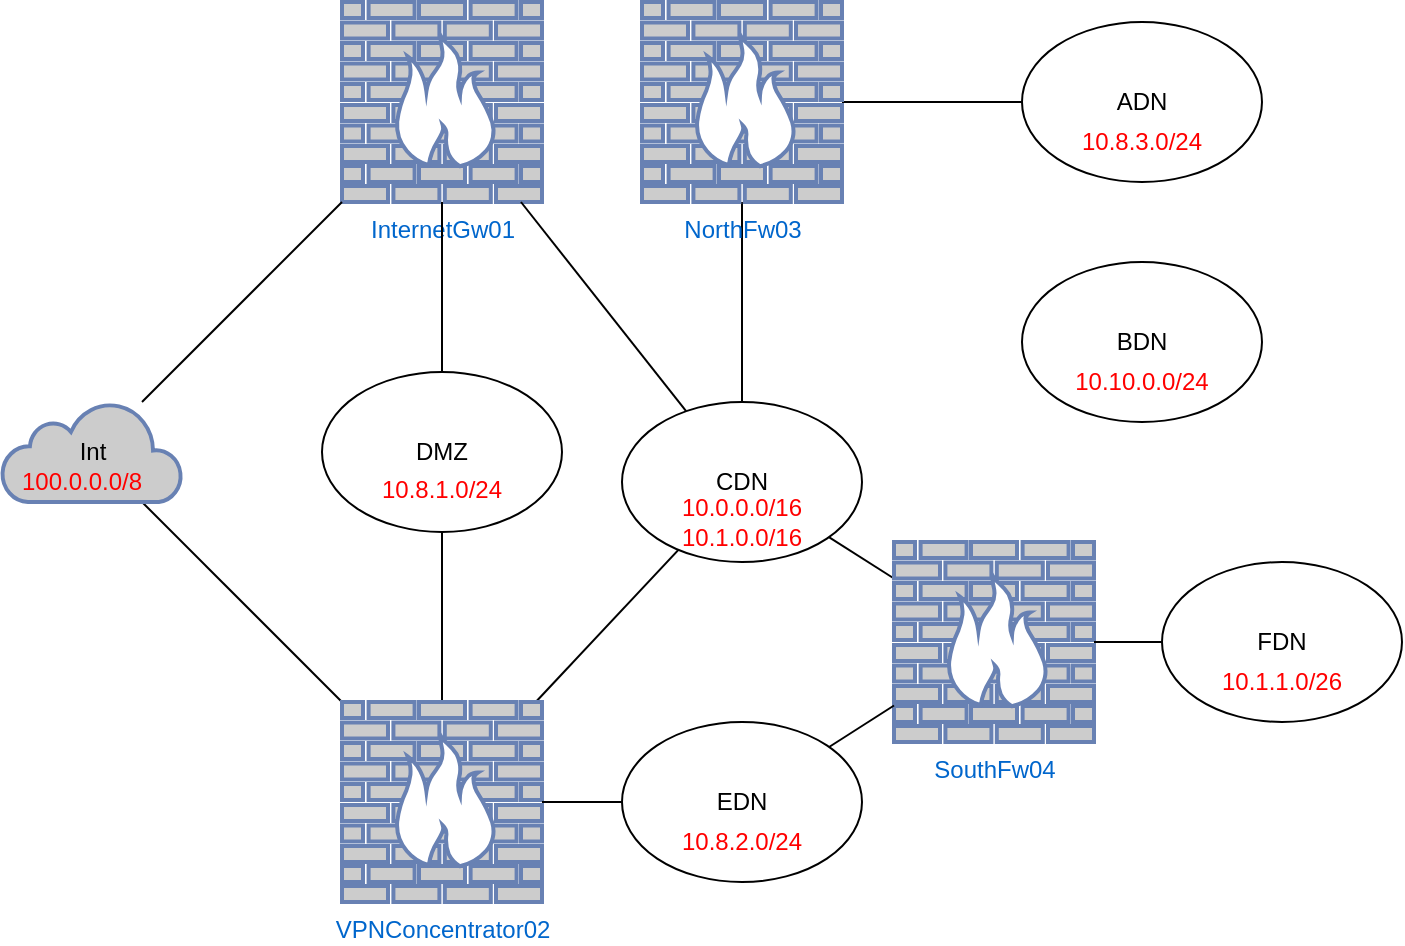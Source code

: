 <mxfile version="13.0.3" type="device" pages="2"><diagram name="Target Network Diagram" id="d66fe2ae-3e9f-cf2f-6d29-e24063ad5d60"><mxGraphModel dx="2831" dy="843" grid="1" gridSize="10" guides="1" tooltips="1" connect="1" arrows="1" fold="1" page="1" pageScale="1" pageWidth="1169" pageHeight="827" background="#ffffff" math="0" shadow="0"><root><mxCell id="0"/><mxCell id="1" parent="0"/><mxCell id="EB4PPBv7g1_XTdgquJ8J-39" value="InternetGw01" style="fontColor=#0066CC;verticalAlign=top;verticalLabelPosition=bottom;labelPosition=center;align=center;html=1;outlineConnect=0;fillColor=#CCCCCC;strokeColor=#6881B3;gradientColor=none;gradientDirection=north;strokeWidth=2;shape=mxgraph.networks.firewall;" parent="1" vertex="1"><mxGeometry x="-789" y="180" width="100" height="100" as="geometry"/></mxCell><mxCell id="EB4PPBv7g1_XTdgquJ8J-40" style="rounded=0;orthogonalLoop=1;jettySize=auto;html=1;endArrow=none;endFill=1;" parent="1" source="EB4PPBv7g1_XTdgquJ8J-42" target="EB4PPBv7g1_XTdgquJ8J-39" edge="1"><mxGeometry relative="1" as="geometry"/></mxCell><mxCell id="EB4PPBv7g1_XTdgquJ8J-41" value="" style="edgeStyle=none;rounded=0;orthogonalLoop=1;jettySize=auto;html=1;endArrow=none;endFill=0;" parent="1" source="EB4PPBv7g1_XTdgquJ8J-42" target="EB4PPBv7g1_XTdgquJ8J-48" edge="1"><mxGeometry relative="1" as="geometry"/></mxCell><mxCell id="EB4PPBv7g1_XTdgquJ8J-42" value="&lt;font color=&quot;#000000&quot;&gt;Int&lt;/font&gt;" style="html=1;outlineConnect=0;fillColor=#CCCCCC;strokeColor=#6881B3;gradientColor=none;gradientDirection=north;strokeWidth=2;shape=mxgraph.networks.cloud;fontColor=#ffffff;" parent="1" vertex="1"><mxGeometry x="-959" y="380" width="90" height="50" as="geometry"/></mxCell><mxCell id="EB4PPBv7g1_XTdgquJ8J-43" style="edgeStyle=none;rounded=0;orthogonalLoop=1;jettySize=auto;html=1;exitX=0.5;exitY=1;exitDx=0;exitDy=0;exitPerimeter=0;" parent="1" source="EB4PPBv7g1_XTdgquJ8J-42" target="EB4PPBv7g1_XTdgquJ8J-42" edge="1"><mxGeometry relative="1" as="geometry"/></mxCell><mxCell id="EB4PPBv7g1_XTdgquJ8J-44" value="" style="edgeStyle=none;rounded=0;orthogonalLoop=1;jettySize=auto;html=1;endArrow=none;endFill=0;" parent="1" source="EB4PPBv7g1_XTdgquJ8J-45" target="EB4PPBv7g1_XTdgquJ8J-39" edge="1"><mxGeometry relative="1" as="geometry"/></mxCell><mxCell id="EB4PPBv7g1_XTdgquJ8J-45" value="CDN" style="ellipse;whiteSpace=wrap;html=1;" parent="1" vertex="1"><mxGeometry x="-649" y="380" width="120" height="80" as="geometry"/></mxCell><mxCell id="EB4PPBv7g1_XTdgquJ8J-46" value="" style="edgeStyle=none;rounded=0;orthogonalLoop=1;jettySize=auto;html=1;endArrow=none;endFill=0;" parent="1" source="EB4PPBv7g1_XTdgquJ8J-48" target="EB4PPBv7g1_XTdgquJ8J-45" edge="1"><mxGeometry relative="1" as="geometry"><mxPoint x="-609" y="470" as="targetPoint"/></mxGeometry></mxCell><mxCell id="EB4PPBv7g1_XTdgquJ8J-47" value="" style="edgeStyle=none;rounded=0;orthogonalLoop=1;jettySize=auto;html=1;endArrow=none;endFill=0;" parent="1" source="EB4PPBv7g1_XTdgquJ8J-48" target="EB4PPBv7g1_XTdgquJ8J-62" edge="1"><mxGeometry relative="1" as="geometry"/></mxCell><mxCell id="EB4PPBv7g1_XTdgquJ8J-48" value="VPNConcentrator02" style="fontColor=#0066CC;verticalAlign=top;verticalLabelPosition=bottom;labelPosition=center;align=center;html=1;outlineConnect=0;fillColor=#CCCCCC;strokeColor=#6881B3;gradientColor=none;gradientDirection=north;strokeWidth=2;shape=mxgraph.networks.firewall;" parent="1" vertex="1"><mxGeometry x="-789" y="530" width="100" height="100" as="geometry"/></mxCell><mxCell id="EB4PPBv7g1_XTdgquJ8J-49" value="" style="edgeStyle=none;rounded=0;orthogonalLoop=1;jettySize=auto;html=1;endArrow=none;endFill=0;" parent="1" source="EB4PPBv7g1_XTdgquJ8J-51" target="EB4PPBv7g1_XTdgquJ8J-45" edge="1"><mxGeometry relative="1" as="geometry"/></mxCell><mxCell id="EB4PPBv7g1_XTdgquJ8J-50" style="edgeStyle=none;rounded=0;orthogonalLoop=1;jettySize=auto;html=1;endArrow=none;endFill=0;" parent="1" source="EB4PPBv7g1_XTdgquJ8J-51" target="EB4PPBv7g1_XTdgquJ8J-52" edge="1"><mxGeometry relative="1" as="geometry"/></mxCell><mxCell id="EB4PPBv7g1_XTdgquJ8J-51" value="NorthFw03" style="fontColor=#0066CC;verticalAlign=top;verticalLabelPosition=bottom;labelPosition=center;align=center;html=1;outlineConnect=0;fillColor=#CCCCCC;strokeColor=#6881B3;gradientColor=none;gradientDirection=north;strokeWidth=2;shape=mxgraph.networks.firewall;" parent="1" vertex="1"><mxGeometry x="-639" y="180" width="100" height="100" as="geometry"/></mxCell><mxCell id="EB4PPBv7g1_XTdgquJ8J-52" value="ADN" style="ellipse;whiteSpace=wrap;html=1;" parent="1" vertex="1"><mxGeometry x="-449" y="190" width="120" height="80" as="geometry"/></mxCell><mxCell id="EB4PPBv7g1_XTdgquJ8J-53" value="" style="edgeStyle=none;rounded=0;orthogonalLoop=1;jettySize=auto;html=1;endArrow=none;endFill=0;" parent="1" source="EB4PPBv7g1_XTdgquJ8J-54" target="EB4PPBv7g1_XTdgquJ8J-45" edge="1"><mxGeometry relative="1" as="geometry"/></mxCell><mxCell id="EB4PPBv7g1_XTdgquJ8J-54" value="SouthFw04" style="fontColor=#0066CC;verticalAlign=top;verticalLabelPosition=bottom;labelPosition=center;align=center;html=1;outlineConnect=0;fillColor=#CCCCCC;strokeColor=#6881B3;gradientColor=none;gradientDirection=north;strokeWidth=2;shape=mxgraph.networks.firewall;" parent="1" vertex="1"><mxGeometry x="-513" y="450" width="100" height="100" as="geometry"/></mxCell><mxCell id="EB4PPBv7g1_XTdgquJ8J-55" style="edgeStyle=none;rounded=0;orthogonalLoop=1;jettySize=auto;html=1;endArrow=none;endFill=0;" parent="1" source="EB4PPBv7g1_XTdgquJ8J-57" target="EB4PPBv7g1_XTdgquJ8J-54" edge="1"><mxGeometry relative="1" as="geometry"/></mxCell><mxCell id="EB4PPBv7g1_XTdgquJ8J-56" style="edgeStyle=none;rounded=0;orthogonalLoop=1;jettySize=auto;html=1;endArrow=none;endFill=0;" parent="1" source="EB4PPBv7g1_XTdgquJ8J-57" target="EB4PPBv7g1_XTdgquJ8J-48" edge="1"><mxGeometry relative="1" as="geometry"/></mxCell><mxCell id="EB4PPBv7g1_XTdgquJ8J-57" value="EDN" style="ellipse;whiteSpace=wrap;html=1;" parent="1" vertex="1"><mxGeometry x="-649" y="540" width="120" height="80" as="geometry"/></mxCell><mxCell id="EB4PPBv7g1_XTdgquJ8J-58" value="BDN" style="ellipse;whiteSpace=wrap;html=1;" parent="1" vertex="1"><mxGeometry x="-449" y="310" width="120" height="80" as="geometry"/></mxCell><mxCell id="EB4PPBv7g1_XTdgquJ8J-59" value="" style="edgeStyle=none;rounded=0;orthogonalLoop=1;jettySize=auto;html=1;endArrow=none;endFill=0;" parent="1" source="EB4PPBv7g1_XTdgquJ8J-60" target="EB4PPBv7g1_XTdgquJ8J-54" edge="1"><mxGeometry relative="1" as="geometry"/></mxCell><mxCell id="EB4PPBv7g1_XTdgquJ8J-60" value="FDN" style="ellipse;whiteSpace=wrap;html=1;" parent="1" vertex="1"><mxGeometry x="-379" y="460" width="120" height="80" as="geometry"/></mxCell><mxCell id="EB4PPBv7g1_XTdgquJ8J-61" value="" style="edgeStyle=none;rounded=0;orthogonalLoop=1;jettySize=auto;html=1;endArrow=none;endFill=0;" parent="1" source="EB4PPBv7g1_XTdgquJ8J-62" target="EB4PPBv7g1_XTdgquJ8J-39" edge="1"><mxGeometry relative="1" as="geometry"><mxPoint x="-749" y="300" as="targetPoint"/></mxGeometry></mxCell><mxCell id="EB4PPBv7g1_XTdgquJ8J-62" value="DMZ" style="ellipse;whiteSpace=wrap;html=1;" parent="1" vertex="1"><mxGeometry x="-799" y="365" width="120" height="80" as="geometry"/></mxCell><mxCell id="EB4PPBv7g1_XTdgquJ8J-63" value="&lt;font color=&quot;#ff0000&quot;&gt;100.0.0.0/8&lt;/font&gt;" style="text;html=1;strokeColor=none;fillColor=none;align=center;verticalAlign=middle;whiteSpace=wrap;rounded=0;" parent="1" vertex="1"><mxGeometry x="-959" y="410" width="80" height="20" as="geometry"/></mxCell><mxCell id="EB4PPBv7g1_XTdgquJ8J-64" value="&lt;font color=&quot;#ff0000&quot;&gt;10.0.0.0/16&lt;br&gt;10.1.0.0/16&lt;br&gt;&lt;/font&gt;" style="text;html=1;strokeColor=none;fillColor=none;align=center;verticalAlign=middle;whiteSpace=wrap;rounded=0;" parent="1" vertex="1"><mxGeometry x="-629" y="430" width="80" height="20" as="geometry"/></mxCell><mxCell id="EB4PPBv7g1_XTdgquJ8J-65" value="&lt;font color=&quot;#ff0000&quot;&gt;10.8.1.0/24&lt;/font&gt;" style="text;html=1;strokeColor=none;fillColor=none;align=center;verticalAlign=middle;whiteSpace=wrap;rounded=0;" parent="1" vertex="1"><mxGeometry x="-779" y="414" width="80" height="20" as="geometry"/></mxCell><mxCell id="EB4PPBv7g1_XTdgquJ8J-66" value="&lt;font color=&quot;#ff0000&quot;&gt;10.8.2.0/24&lt;/font&gt;" style="text;html=1;strokeColor=none;fillColor=none;align=center;verticalAlign=middle;whiteSpace=wrap;rounded=0;" parent="1" vertex="1"><mxGeometry x="-629" y="590" width="80" height="20" as="geometry"/></mxCell><mxCell id="EB4PPBv7g1_XTdgquJ8J-67" value="&lt;font color=&quot;#ff0000&quot;&gt;10.8.3.0/24&lt;/font&gt;" style="text;html=1;strokeColor=none;fillColor=none;align=center;verticalAlign=middle;whiteSpace=wrap;rounded=0;" parent="1" vertex="1"><mxGeometry x="-429" y="240" width="80" height="20" as="geometry"/></mxCell><mxCell id="EB4PPBv7g1_XTdgquJ8J-68" value="&lt;font color=&quot;#ff0000&quot;&gt;10.10.0.0/24&lt;/font&gt;" style="text;html=1;strokeColor=none;fillColor=none;align=center;verticalAlign=middle;whiteSpace=wrap;rounded=0;" parent="1" vertex="1"><mxGeometry x="-429" y="360" width="80" height="20" as="geometry"/></mxCell><mxCell id="EB4PPBv7g1_XTdgquJ8J-69" value="&lt;font color=&quot;#ff0000&quot;&gt;10.1.1.0/26&lt;/font&gt;" style="text;html=1;strokeColor=none;fillColor=none;align=center;verticalAlign=middle;whiteSpace=wrap;rounded=0;" parent="1" vertex="1"><mxGeometry x="-359" y="510" width="80" height="20" as="geometry"/></mxCell></root></mxGraphModel></diagram><diagram id="HNH69iGzffSUjF-ioAxo" name="Spreadsheet"><mxGraphModel dx="1662" dy="843" grid="1" gridSize="10" guides="1" tooltips="1" connect="1" arrows="1" fold="1" page="1" pageScale="1" pageWidth="1169" pageHeight="827" math="0" shadow="0"><root><mxCell id="I8aEc9veu5F7B90mPx2F-0"/><mxCell id="I8aEc9veu5F7B90mPx2F-1" parent="I8aEc9veu5F7B90mPx2F-0"/><UserObject label="%node%" node="Fw_2" placeholders="1" id="VaLiThOf67kOBDSC_mWH-0"><mxCell style="shape=mxgraph.networks.firewall;rounded=1;fillColor=#dae8fc;strokeColor=#ff0000;" vertex="1" parent="I8aEc9veu5F7B90mPx2F-1"><mxGeometry x="210" y="240" width="80" height="60" as="geometry"/></mxCell></UserObject><UserObject label="%node%" node="Fw-4" placeholders="1" id="VaLiThOf67kOBDSC_mWH-1"><mxCell style="shape=mxgraph.networks.firewall;rounded=1;fillColor=#dae8fc;strokeColor=#ff0000;" vertex="1" parent="I8aEc9veu5F7B90mPx2F-1"><mxGeometry x="460" y="230" width="80" height="60" as="geometry"/></mxCell></UserObject><UserObject label="%node%" node="Fw 3" placeholders="1" id="VaLiThOf67kOBDSC_mWH-2"><mxCell style="shape=mxgraph.networks.firewall;rounded=1;fillColor=#dae8fc;strokeColor=#ff0000;" vertex="1" parent="I8aEc9veu5F7B90mPx2F-1"><mxGeometry x="350" y="80" width="80" height="60" as="geometry"/></mxCell></UserObject><UserObject label="%node%" node="_" placeholders="1" id="VaLiThOf67kOBDSC_mWH-3"><mxCell style="shape=mxgraph.networks.router;rounded=1;fillColor=#dae8fc;strokeColor=#ff0000;" vertex="1" parent="I8aEc9veu5F7B90mPx2F-1"><mxGeometry x="220" y="370" width="60" height="60" as="geometry"/></mxCell></UserObject><UserObject label="%node%" node="Fw-1" placeholders="1" id="VaLiThOf67kOBDSC_mWH-4"><mxCell style="shape=mxgraph.networks.firewall;rounded=1;fillColor=#dae8fc;strokeColor=#ff0000;" vertex="1" parent="I8aEc9veu5F7B90mPx2F-1"><mxGeometry x="210" y="80" width="80" height="60" as="geometry"/></mxCell></UserObject><UserObject label="%node%" node="Internet" placeholders="1" id="VaLiThOf67kOBDSC_mWH-5"><mxCell style="shape=ellipse;rounded=1;fillColor=#00e8fc;strokeColor=#6c8eba;" vertex="1" parent="I8aEc9veu5F7B90mPx2F-1"><mxGeometry x="80" y="160" width="100" height="60" as="geometry"/></mxCell></UserObject><UserObject label="%node%" node="DMZ" placeholders="1" id="VaLiThOf67kOBDSC_mWH-6"><mxCell style="shape=ellipse;rounded=1;fillColor=#dae8fc;strokeColor=#6c8eba;" vertex="1" parent="I8aEc9veu5F7B90mPx2F-1"><mxGeometry x="210" y="158" width="80" height="60" as="geometry"/></mxCell></UserObject><UserObject label="%node%" node="CDN" placeholders="1" id="VaLiThOf67kOBDSC_mWH-7"><mxCell style="shape=ellipse;rounded=1;fillColor=#dae8fc;strokeColor=#6c8eba;" vertex="1" parent="I8aEc9veu5F7B90mPx2F-1"><mxGeometry x="350" y="160" width="80" height="60" as="geometry"/></mxCell></UserObject><UserObject label="%node%" node="EDN" placeholders="1" id="VaLiThOf67kOBDSC_mWH-8"><mxCell style="shape=ellipse;rounded=1;fillColor=#dae8fc;strokeColor=#6c8eba;" vertex="1" parent="I8aEc9veu5F7B90mPx2F-1"><mxGeometry x="350" y="300" width="80" height="60" as="geometry"/></mxCell></UserObject><UserObject label="%node%" node="FDN" placeholders="1" id="VaLiThOf67kOBDSC_mWH-9"><mxCell style="shape=ellipse;rounded=1;fillColor=#dae8fc;strokeColor=#6c8eba;" vertex="1" parent="I8aEc9veu5F7B90mPx2F-1"><mxGeometry x="590" y="230" width="80" height="60" as="geometry"/></mxCell></UserObject><UserObject label="%node%" node="ADN" placeholders="1" id="VaLiThOf67kOBDSC_mWH-10"><mxCell style="shape=ellipse;rounded=1;fillColor=#dae8fc;strokeColor=#6c8eba;" vertex="1" parent="I8aEc9veu5F7B90mPx2F-1"><mxGeometry x="470" y="80" width="80" height="60" as="geometry"/></mxCell></UserObject><UserObject label="%node%" node="BDN" placeholders="1" id="VaLiThOf67kOBDSC_mWH-11"><mxCell style="shape=ellipse;rounded=1;fillColor=#dae8fc;strokeColor=#6c8eba;" vertex="1" parent="I8aEc9veu5F7B90mPx2F-1"><mxGeometry x="220" y="470" width="80" height="60" as="geometry"/></mxCell></UserObject><mxCell id="VaLiThOf67kOBDSC_mWH-12" value="" style="curved=1;endArrow=none;noEdgeStyle=1;" edge="1" parent="I8aEc9veu5F7B90mPx2F-1" source="VaLiThOf67kOBDSC_mWH-0" target="VaLiThOf67kOBDSC_mWH-5"><mxGeometry relative="1" as="geometry"/></mxCell><mxCell id="VaLiThOf67kOBDSC_mWH-13" value="" style="curved=1;endArrow=none;noEdgeStyle=1;" edge="1" parent="I8aEc9veu5F7B90mPx2F-1" source="VaLiThOf67kOBDSC_mWH-0" target="VaLiThOf67kOBDSC_mWH-6"><mxGeometry relative="1" as="geometry"/></mxCell><mxCell id="VaLiThOf67kOBDSC_mWH-14" value="" style="curved=1;endArrow=none;noEdgeStyle=1;" edge="1" parent="I8aEc9veu5F7B90mPx2F-1" source="VaLiThOf67kOBDSC_mWH-0" target="VaLiThOf67kOBDSC_mWH-7"><mxGeometry relative="1" as="geometry"/></mxCell><mxCell id="VaLiThOf67kOBDSC_mWH-15" value="" style="curved=1;endArrow=none;noEdgeStyle=1;" edge="1" parent="I8aEc9veu5F7B90mPx2F-1" source="VaLiThOf67kOBDSC_mWH-0" target="VaLiThOf67kOBDSC_mWH-8"><mxGeometry relative="1" as="geometry"/></mxCell><mxCell id="VaLiThOf67kOBDSC_mWH-16" value="" style="curved=1;endArrow=none;noEdgeStyle=1;" edge="1" parent="I8aEc9veu5F7B90mPx2F-1" source="VaLiThOf67kOBDSC_mWH-1" target="VaLiThOf67kOBDSC_mWH-7"><mxGeometry relative="1" as="geometry"/></mxCell><mxCell id="VaLiThOf67kOBDSC_mWH-17" value="" style="curved=1;endArrow=none;noEdgeStyle=1;" edge="1" parent="I8aEc9veu5F7B90mPx2F-1" source="VaLiThOf67kOBDSC_mWH-1" target="VaLiThOf67kOBDSC_mWH-8"><mxGeometry relative="1" as="geometry"/></mxCell><mxCell id="VaLiThOf67kOBDSC_mWH-18" value="" style="curved=1;endArrow=none;noEdgeStyle=1;" edge="1" parent="I8aEc9veu5F7B90mPx2F-1" source="VaLiThOf67kOBDSC_mWH-1" target="VaLiThOf67kOBDSC_mWH-9"><mxGeometry relative="1" as="geometry"/></mxCell><mxCell id="VaLiThOf67kOBDSC_mWH-19" value="" style="curved=1;endArrow=none;noEdgeStyle=1;" edge="1" parent="I8aEc9veu5F7B90mPx2F-1" source="VaLiThOf67kOBDSC_mWH-2" target="VaLiThOf67kOBDSC_mWH-7"><mxGeometry relative="1" as="geometry"/></mxCell><mxCell id="VaLiThOf67kOBDSC_mWH-20" value="" style="curved=1;endArrow=none;noEdgeStyle=1;" edge="1" parent="I8aEc9veu5F7B90mPx2F-1" source="VaLiThOf67kOBDSC_mWH-2" target="VaLiThOf67kOBDSC_mWH-10"><mxGeometry relative="1" as="geometry"/></mxCell><mxCell id="VaLiThOf67kOBDSC_mWH-21" value="" style="curved=1;endArrow=none;noEdgeStyle=1;" edge="1" parent="I8aEc9veu5F7B90mPx2F-1" source="VaLiThOf67kOBDSC_mWH-3" target="VaLiThOf67kOBDSC_mWH-11"><mxGeometry relative="1" as="geometry"><Array as="points"><mxPoint x="340" y="440"/></Array></mxGeometry></mxCell><mxCell id="VaLiThOf67kOBDSC_mWH-22" value="" style="curved=1;endArrow=none;" edge="1" parent="I8aEc9veu5F7B90mPx2F-1" source="VaLiThOf67kOBDSC_mWH-3" target="VaLiThOf67kOBDSC_mWH-11"><mxGeometry relative="1" as="geometry"><Array as="points"><mxPoint x="180" y="460"/></Array></mxGeometry></mxCell><mxCell id="VaLiThOf67kOBDSC_mWH-23" value="" style="curved=1;endArrow=none;noEdgeStyle=1;" edge="1" parent="I8aEc9veu5F7B90mPx2F-1" source="VaLiThOf67kOBDSC_mWH-4" target="VaLiThOf67kOBDSC_mWH-5"><mxGeometry relative="1" as="geometry"/></mxCell><mxCell id="VaLiThOf67kOBDSC_mWH-24" value="" style="curved=1;endArrow=none;noEdgeStyle=1;" edge="1" parent="I8aEc9veu5F7B90mPx2F-1" source="VaLiThOf67kOBDSC_mWH-4" target="VaLiThOf67kOBDSC_mWH-6"><mxGeometry relative="1" as="geometry"/></mxCell><mxCell id="VaLiThOf67kOBDSC_mWH-25" value="" style="curved=1;endArrow=none;noEdgeStyle=1;" edge="1" parent="I8aEc9veu5F7B90mPx2F-1" source="VaLiThOf67kOBDSC_mWH-4" target="VaLiThOf67kOBDSC_mWH-7"><mxGeometry relative="1" as="geometry"/></mxCell></root></mxGraphModel></diagram></mxfile>